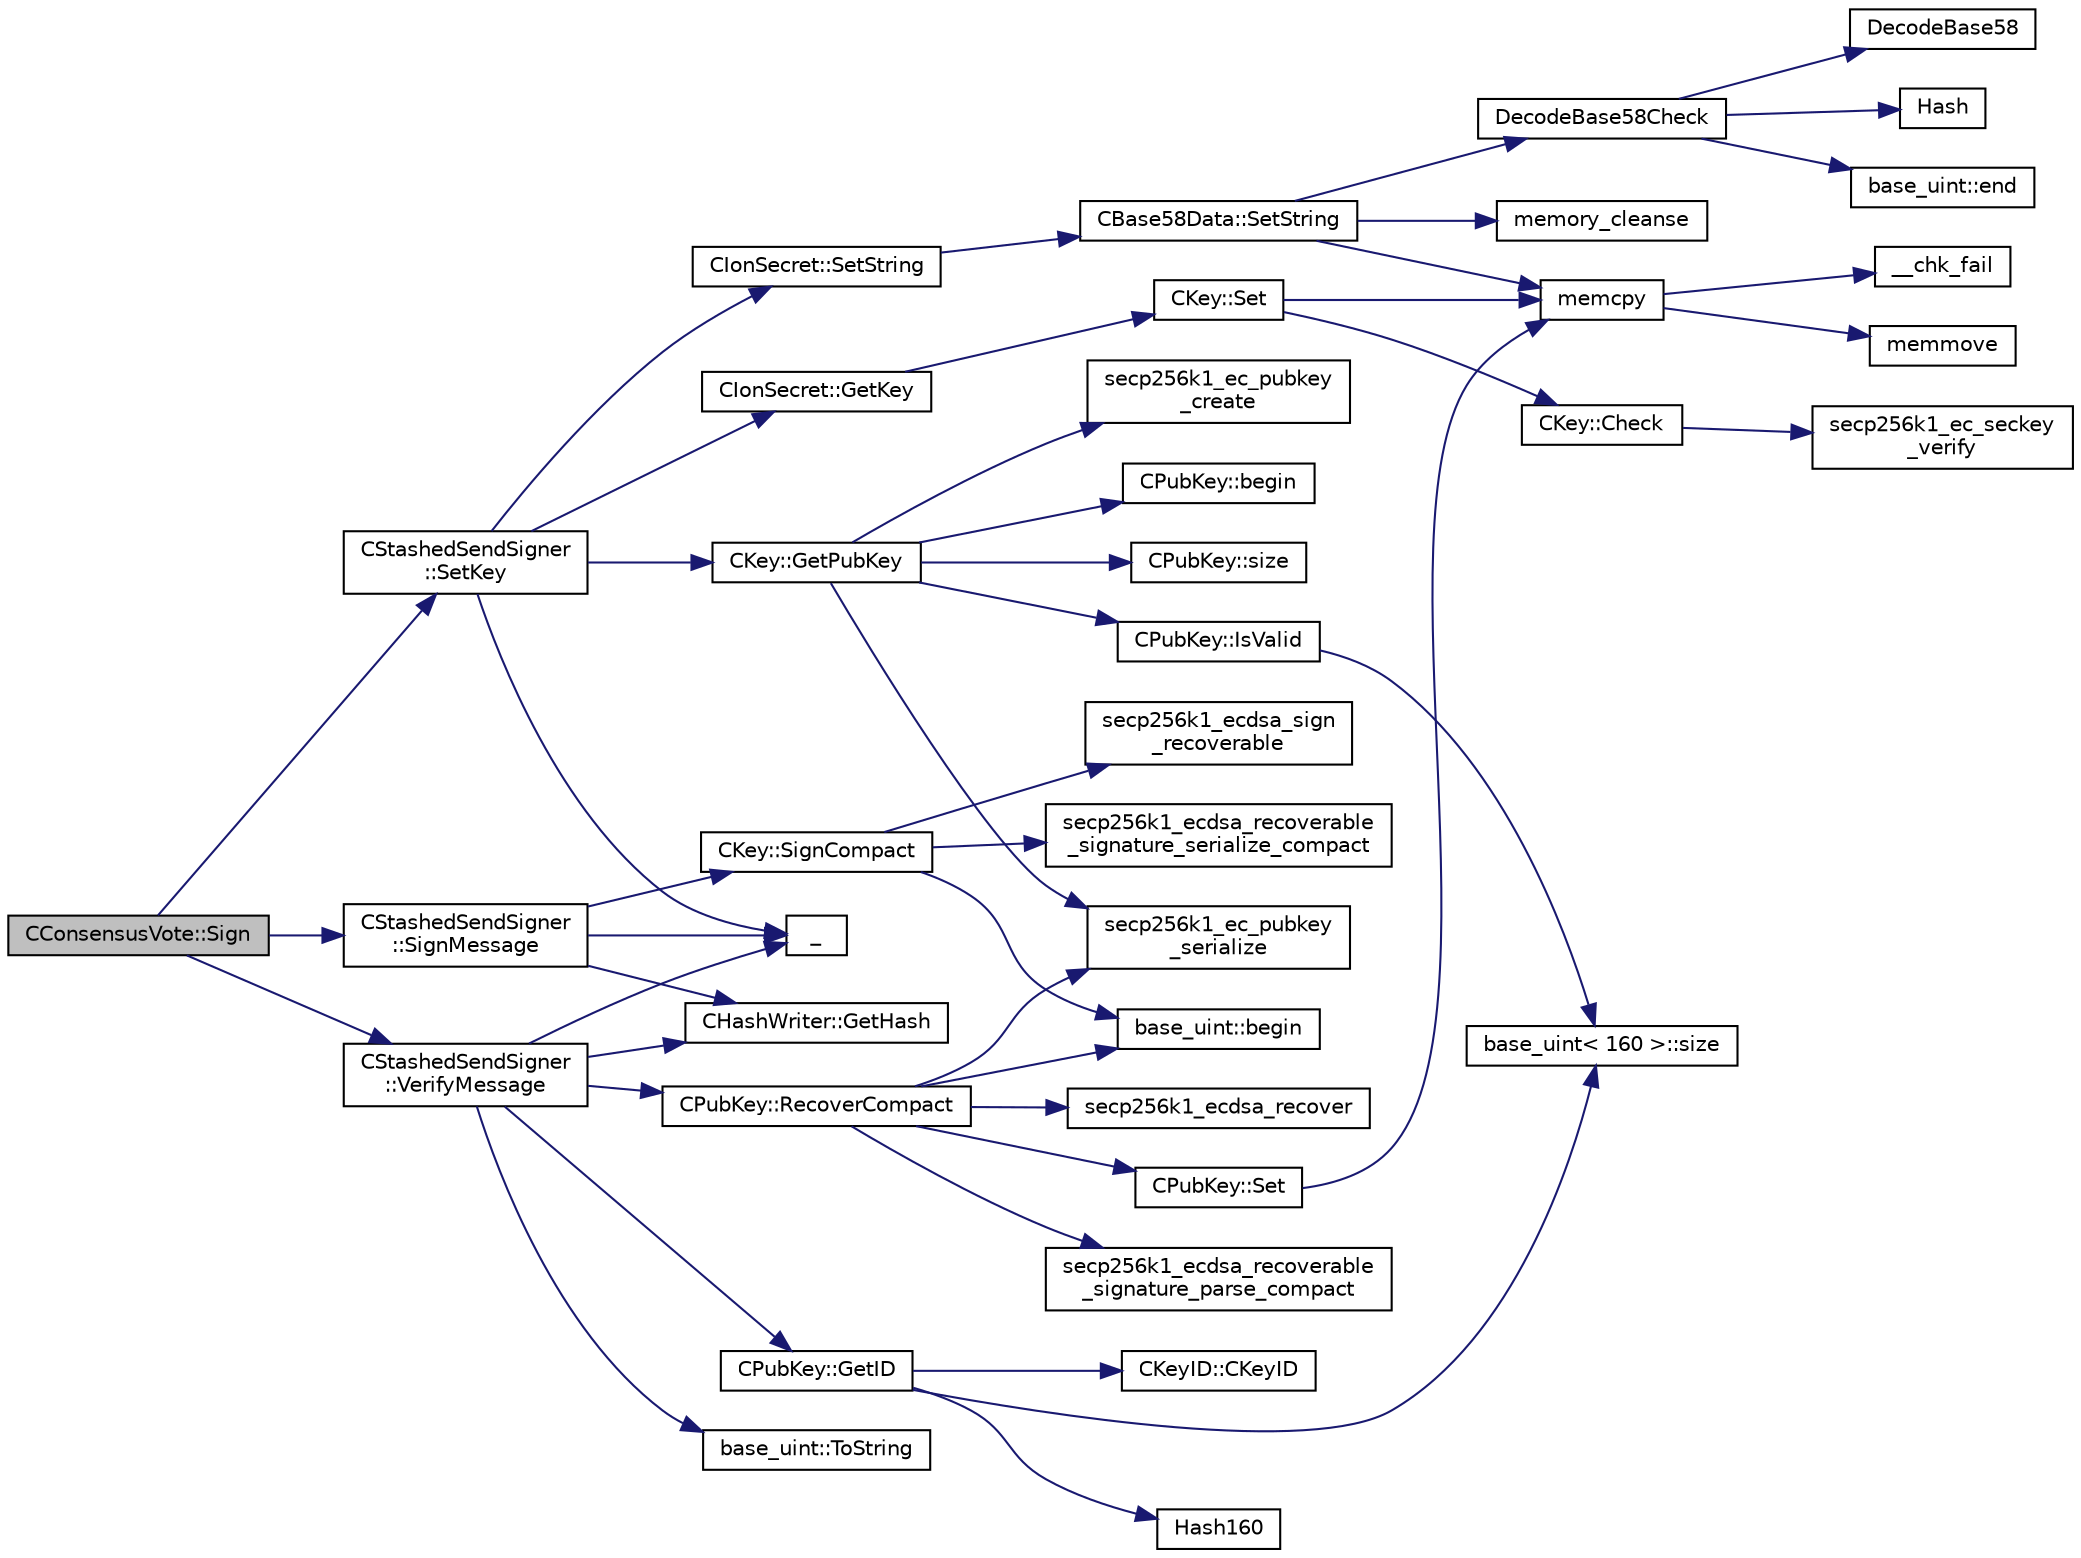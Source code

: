 digraph "CConsensusVote::Sign"
{
  edge [fontname="Helvetica",fontsize="10",labelfontname="Helvetica",labelfontsize="10"];
  node [fontname="Helvetica",fontsize="10",shape=record];
  rankdir="LR";
  Node4 [label="CConsensusVote::Sign",height=0.2,width=0.4,color="black", fillcolor="grey75", style="filled", fontcolor="black"];
  Node4 -> Node5 [color="midnightblue",fontsize="10",style="solid",fontname="Helvetica"];
  Node5 [label="CStashedSendSigner\l::SetKey",height=0.2,width=0.4,color="black", fillcolor="white", style="filled",URL="$da/d0a/class_c_stashed_send_signer.html#a706eb86a74431f151080cb9e466fe6ce",tooltip="Set the private/public key values, returns true if successful. "];
  Node5 -> Node6 [color="midnightblue",fontsize="10",style="solid",fontname="Helvetica"];
  Node6 [label="CIonSecret::SetString",height=0.2,width=0.4,color="black", fillcolor="white", style="filled",URL="$d3/d88/class_c_ion_secret.html#a0b279b6a41b2992fae7d3f70f7977f1c"];
  Node6 -> Node7 [color="midnightblue",fontsize="10",style="solid",fontname="Helvetica"];
  Node7 [label="CBase58Data::SetString",height=0.2,width=0.4,color="black", fillcolor="white", style="filled",URL="$d2/d08/class_c_base58_data.html#a250fa3bc97d03c7d87de5485c8b49b57"];
  Node7 -> Node8 [color="midnightblue",fontsize="10",style="solid",fontname="Helvetica"];
  Node8 [label="DecodeBase58Check",height=0.2,width=0.4,color="black", fillcolor="white", style="filled",URL="$db/d9c/base58_8cpp.html#ae2dc7ad63e243509e0871ec4a5890678",tooltip="Decode a base58-encoded string (psz) that includes a checksum into a byte vector (vchRet), return true if decoding is successful. "];
  Node8 -> Node9 [color="midnightblue",fontsize="10",style="solid",fontname="Helvetica"];
  Node9 [label="DecodeBase58",height=0.2,width=0.4,color="black", fillcolor="white", style="filled",URL="$db/d9c/base58_8cpp.html#a0f74d1d6e7e982cad4b0e538acea4538",tooltip="Decode a base58-encoded string (psz) into a byte vector (vchRet). "];
  Node8 -> Node10 [color="midnightblue",fontsize="10",style="solid",fontname="Helvetica"];
  Node10 [label="Hash",height=0.2,width=0.4,color="black", fillcolor="white", style="filled",URL="$db/dfb/hash_8h.html#ab3f6c437460137530d86e09c2c102e99"];
  Node8 -> Node11 [color="midnightblue",fontsize="10",style="solid",fontname="Helvetica"];
  Node11 [label="base_uint::end",height=0.2,width=0.4,color="black", fillcolor="white", style="filled",URL="$da/df7/classbase__uint.html#a76539ef6be800bc02e4038f457a4f74a"];
  Node7 -> Node12 [color="midnightblue",fontsize="10",style="solid",fontname="Helvetica"];
  Node12 [label="memcpy",height=0.2,width=0.4,color="black", fillcolor="white", style="filled",URL="$d5/d9f/glibc__compat_8cpp.html#a0f46826ab0466591e136db24394923cf"];
  Node12 -> Node13 [color="midnightblue",fontsize="10",style="solid",fontname="Helvetica"];
  Node13 [label="memmove",height=0.2,width=0.4,color="black", fillcolor="white", style="filled",URL="$d5/d9f/glibc__compat_8cpp.html#a9778d49e9029dd75bc53ecbbf9f5e9a1"];
  Node12 -> Node14 [color="midnightblue",fontsize="10",style="solid",fontname="Helvetica"];
  Node14 [label="__chk_fail",height=0.2,width=0.4,color="black", fillcolor="white", style="filled",URL="$d5/d9f/glibc__compat_8cpp.html#a424ac71631da5ada2976630ff67051d1"];
  Node7 -> Node15 [color="midnightblue",fontsize="10",style="solid",fontname="Helvetica"];
  Node15 [label="memory_cleanse",height=0.2,width=0.4,color="black", fillcolor="white", style="filled",URL="$da/d37/cleanse_8cpp.html#a5a4afb85dd16ecc1f6019c782db78663"];
  Node5 -> Node16 [color="midnightblue",fontsize="10",style="solid",fontname="Helvetica"];
  Node16 [label="_",height=0.2,width=0.4,color="black", fillcolor="white", style="filled",URL="$d9/d6d/ui__interface_8h.html#aad133bb6103b53cebf03fd01e2f11ba1",tooltip="Translation function: Call Translate signal on UI interface, which returns a boost::optional result..."];
  Node5 -> Node17 [color="midnightblue",fontsize="10",style="solid",fontname="Helvetica"];
  Node17 [label="CIonSecret::GetKey",height=0.2,width=0.4,color="black", fillcolor="white", style="filled",URL="$d3/d88/class_c_ion_secret.html#a5220650629f8d852bd6cffeec00df235"];
  Node17 -> Node18 [color="midnightblue",fontsize="10",style="solid",fontname="Helvetica"];
  Node18 [label="CKey::Set",height=0.2,width=0.4,color="black", fillcolor="white", style="filled",URL="$d2/d63/class_c_key.html#aaa13d5f08456bba094210c5eeabf64c8"];
  Node18 -> Node19 [color="midnightblue",fontsize="10",style="solid",fontname="Helvetica"];
  Node19 [label="CKey::Check",height=0.2,width=0.4,color="black", fillcolor="white", style="filled",URL="$d2/d63/class_c_key.html#acec869bc75fa8f4d619ab025d367a97c"];
  Node19 -> Node20 [color="midnightblue",fontsize="10",style="solid",fontname="Helvetica"];
  Node20 [label="secp256k1_ec_seckey\l_verify",height=0.2,width=0.4,color="black", fillcolor="white", style="filled",URL="$d7/dd3/secp256k1_8h.html#a366f922fc0c787351e82ff8e3a95f652",tooltip="Verify an ECDSA secret key. "];
  Node18 -> Node12 [color="midnightblue",fontsize="10",style="solid",fontname="Helvetica"];
  Node5 -> Node21 [color="midnightblue",fontsize="10",style="solid",fontname="Helvetica"];
  Node21 [label="CKey::GetPubKey",height=0.2,width=0.4,color="black", fillcolor="white", style="filled",URL="$d2/d63/class_c_key.html#aa1085c59603a62db6ec776300f250337"];
  Node21 -> Node22 [color="midnightblue",fontsize="10",style="solid",fontname="Helvetica"];
  Node22 [label="secp256k1_ec_pubkey\l_create",height=0.2,width=0.4,color="black", fillcolor="white", style="filled",URL="$d7/dd3/secp256k1_8h.html#a7438071aa8a6dc4697abe4f4659f2161",tooltip="Compute the public key for a secret key. "];
  Node21 -> Node23 [color="midnightblue",fontsize="10",style="solid",fontname="Helvetica"];
  Node23 [label="secp256k1_ec_pubkey\l_serialize",height=0.2,width=0.4,color="black", fillcolor="white", style="filled",URL="$d7/dd3/secp256k1_8h.html#a34977bf00322e510e881160c421836d7",tooltip="Serialize a pubkey object into a serialized byte sequence. "];
  Node21 -> Node24 [color="midnightblue",fontsize="10",style="solid",fontname="Helvetica"];
  Node24 [label="CPubKey::begin",height=0.2,width=0.4,color="black", fillcolor="white", style="filled",URL="$da/d4e/class_c_pub_key.html#a859ab9909d68092d6d4fc739237ab358"];
  Node21 -> Node25 [color="midnightblue",fontsize="10",style="solid",fontname="Helvetica"];
  Node25 [label="CPubKey::size",height=0.2,width=0.4,color="black", fillcolor="white", style="filled",URL="$da/d4e/class_c_pub_key.html#a6bb28fcf0a5f799c69f5b7269363b309"];
  Node21 -> Node26 [color="midnightblue",fontsize="10",style="solid",fontname="Helvetica"];
  Node26 [label="CPubKey::IsValid",height=0.2,width=0.4,color="black", fillcolor="white", style="filled",URL="$da/d4e/class_c_pub_key.html#a4fa94293cf8577fd039b9a133f6c7f30"];
  Node26 -> Node27 [color="midnightblue",fontsize="10",style="solid",fontname="Helvetica"];
  Node27 [label="base_uint\< 160 \>::size",height=0.2,width=0.4,color="black", fillcolor="white", style="filled",URL="$da/df7/classbase__uint.html#a1f49b034e686269601ea89b0319b8004"];
  Node4 -> Node28 [color="midnightblue",fontsize="10",style="solid",fontname="Helvetica"];
  Node28 [label="CStashedSendSigner\l::SignMessage",height=0.2,width=0.4,color="black", fillcolor="white", style="filled",URL="$da/d0a/class_c_stashed_send_signer.html#a3a9275044c94eabef7ed9c2fdf35d2f6",tooltip="Sign the message, returns true if successful. "];
  Node28 -> Node29 [color="midnightblue",fontsize="10",style="solid",fontname="Helvetica"];
  Node29 [label="CKey::SignCompact",height=0.2,width=0.4,color="black", fillcolor="white", style="filled",URL="$d2/d63/class_c_key.html#afe77d80889aa68e92e6882e75424cfb8"];
  Node29 -> Node30 [color="midnightblue",fontsize="10",style="solid",fontname="Helvetica"];
  Node30 [label="secp256k1_ecdsa_sign\l_recoverable",height=0.2,width=0.4,color="black", fillcolor="white", style="filled",URL="$d9/d84/secp256k1__recovery_8h.html#a1b1f4423a232f681e90e5f9d28f3d148",tooltip="Create a recoverable ECDSA signature. "];
  Node29 -> Node31 [color="midnightblue",fontsize="10",style="solid",fontname="Helvetica"];
  Node31 [label="base_uint::begin",height=0.2,width=0.4,color="black", fillcolor="white", style="filled",URL="$da/df7/classbase__uint.html#aaa32054bf4e8fbb31d54a75f6065174d"];
  Node29 -> Node32 [color="midnightblue",fontsize="10",style="solid",fontname="Helvetica"];
  Node32 [label="secp256k1_ecdsa_recoverable\l_signature_serialize_compact",height=0.2,width=0.4,color="black", fillcolor="white", style="filled",URL="$d9/d84/secp256k1__recovery_8h.html#a12f08c89ceb61949c6a4ec6eb2511185",tooltip="Serialize an ECDSA signature in compact format (64 bytes + recovery id). "];
  Node28 -> Node33 [color="midnightblue",fontsize="10",style="solid",fontname="Helvetica"];
  Node33 [label="CHashWriter::GetHash",height=0.2,width=0.4,color="black", fillcolor="white", style="filled",URL="$d2/def/class_c_hash_writer.html#ae94a937211502eabf19477630090093a"];
  Node28 -> Node16 [color="midnightblue",fontsize="10",style="solid",fontname="Helvetica"];
  Node4 -> Node34 [color="midnightblue",fontsize="10",style="solid",fontname="Helvetica"];
  Node34 [label="CStashedSendSigner\l::VerifyMessage",height=0.2,width=0.4,color="black", fillcolor="white", style="filled",URL="$da/d0a/class_c_stashed_send_signer.html#a917e4eb567f2005a73ef59bafcf46bd4",tooltip="Verify the message, returns true if succcessful. "];
  Node34 -> Node35 [color="midnightblue",fontsize="10",style="solid",fontname="Helvetica"];
  Node35 [label="CPubKey::RecoverCompact",height=0.2,width=0.4,color="black", fillcolor="white", style="filled",URL="$da/d4e/class_c_pub_key.html#a169505e735a02db385486b0affeb565c"];
  Node35 -> Node36 [color="midnightblue",fontsize="10",style="solid",fontname="Helvetica"];
  Node36 [label="secp256k1_ecdsa_recoverable\l_signature_parse_compact",height=0.2,width=0.4,color="black", fillcolor="white", style="filled",URL="$d9/d84/secp256k1__recovery_8h.html#a6699b45dc75be70f028ac7d8ffaba46e",tooltip="Parse a compact ECDSA signature (64 bytes + recovery id). "];
  Node35 -> Node37 [color="midnightblue",fontsize="10",style="solid",fontname="Helvetica"];
  Node37 [label="secp256k1_ecdsa_recover",height=0.2,width=0.4,color="black", fillcolor="white", style="filled",URL="$d9/d84/secp256k1__recovery_8h.html#a7e156c6f4be24b07f4a563210dcb1a2e",tooltip="Recover an ECDSA public key from a signature. "];
  Node35 -> Node31 [color="midnightblue",fontsize="10",style="solid",fontname="Helvetica"];
  Node35 -> Node23 [color="midnightblue",fontsize="10",style="solid",fontname="Helvetica"];
  Node35 -> Node38 [color="midnightblue",fontsize="10",style="solid",fontname="Helvetica"];
  Node38 [label="CPubKey::Set",height=0.2,width=0.4,color="black", fillcolor="white", style="filled",URL="$da/d4e/class_c_pub_key.html#af59bc1d3be119c1f8b49d3c1e2c0797b"];
  Node38 -> Node12 [color="midnightblue",fontsize="10",style="solid",fontname="Helvetica"];
  Node34 -> Node33 [color="midnightblue",fontsize="10",style="solid",fontname="Helvetica"];
  Node34 -> Node16 [color="midnightblue",fontsize="10",style="solid",fontname="Helvetica"];
  Node34 -> Node39 [color="midnightblue",fontsize="10",style="solid",fontname="Helvetica"];
  Node39 [label="CPubKey::GetID",height=0.2,width=0.4,color="black", fillcolor="white", style="filled",URL="$da/d4e/class_c_pub_key.html#a2675f7e6f72eff68e7a5227289feb021"];
  Node39 -> Node40 [color="midnightblue",fontsize="10",style="solid",fontname="Helvetica"];
  Node40 [label="CKeyID::CKeyID",height=0.2,width=0.4,color="black", fillcolor="white", style="filled",URL="$dd/d88/class_c_key_i_d.html#a01dbd3c37820a2ffe89d106c6a7cf53d"];
  Node39 -> Node41 [color="midnightblue",fontsize="10",style="solid",fontname="Helvetica"];
  Node41 [label="Hash160",height=0.2,width=0.4,color="black", fillcolor="white", style="filled",URL="$db/dfb/hash_8h.html#a4490f70ddae16e9e48460a0416a48a6b"];
  Node39 -> Node27 [color="midnightblue",fontsize="10",style="solid",fontname="Helvetica"];
  Node34 -> Node42 [color="midnightblue",fontsize="10",style="solid",fontname="Helvetica"];
  Node42 [label="base_uint::ToString",height=0.2,width=0.4,color="black", fillcolor="white", style="filled",URL="$da/df7/classbase__uint.html#acccba4d9d51a0c36261718ca0cbb293b"];
}
